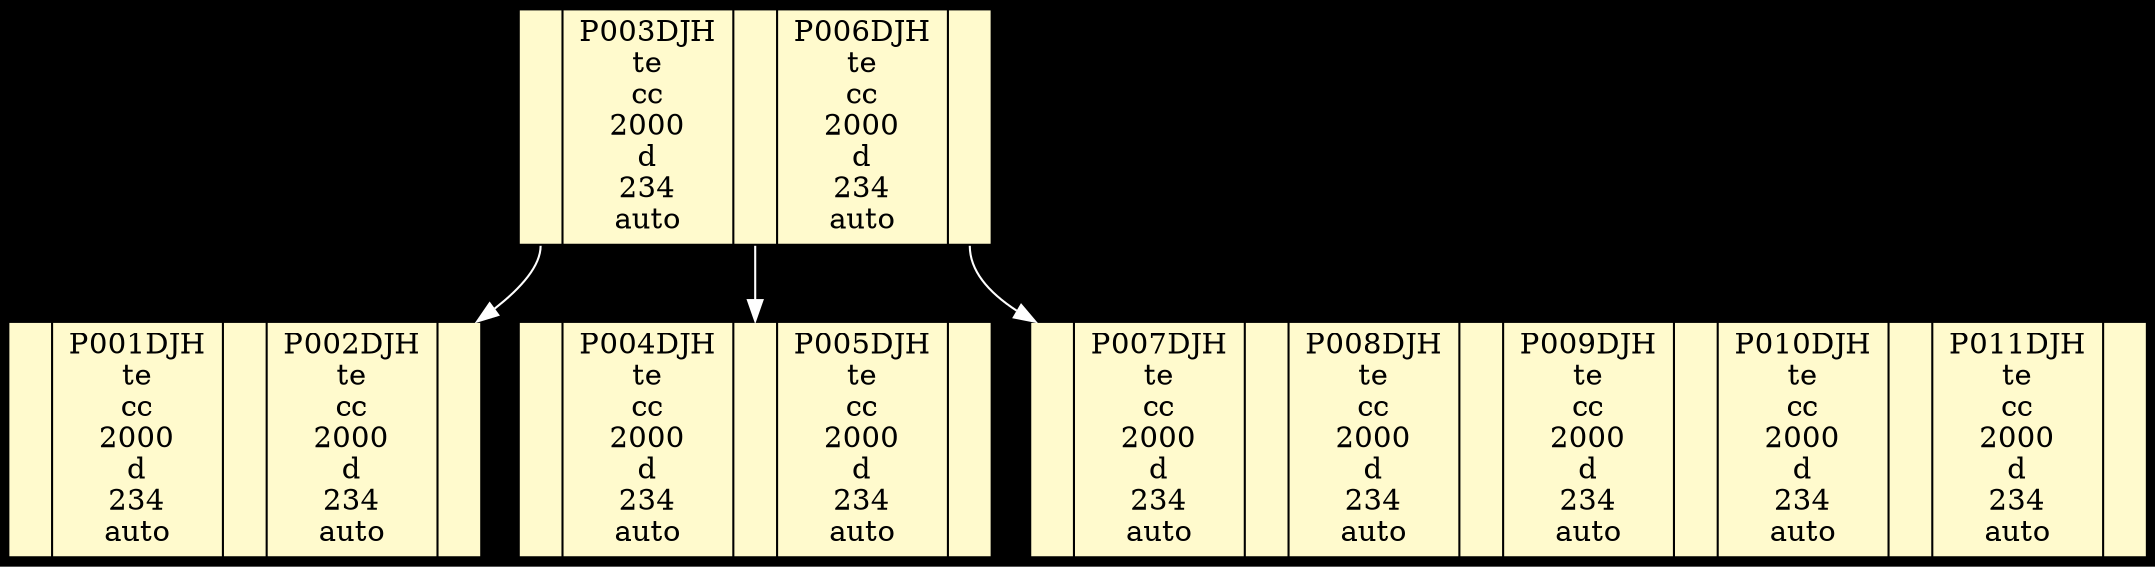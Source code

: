 digraph btree {
rankdir=TB;
graph[fontcolor=white, bgcolor=black, color=white];
node[style=filled, fillcolor=lemonchiffon1, shape=record, height=.1];
edge[color=white];
node1202085727[label="<f0> |P003DJH\nte\ncc\n2000\nd\n234\nauto|<f1> |P006DJH\nte\ncc\n2000\nd\n234\nauto|<f2>"];
	node191539855[label="<f0> |P001DJH\nte\ncc\n2000\nd\n234\nauto|<f1> |P002DJH\nte\ncc\n2000\nd\n234\nauto|<f2>"];
	node1202085727:f0-> node191539855;
node221245786[label="<f0> |P004DJH\nte\ncc\n2000\nd\n234\nauto|<f1> |P005DJH\nte\ncc\n2000\nd\n234\nauto|<f2>"];
	node1202085727:f1-> node221245786;
node651021327[label="<f0> |P007DJH\nte\ncc\n2000\nd\n234\nauto|<f1> |P008DJH\nte\ncc\n2000\nd\n234\nauto|<f2> |P009DJH\nte\ncc\n2000\nd\n234\nauto|<f3> |P010DJH\nte\ncc\n2000\nd\n234\nauto|<f4> |P011DJH\nte\ncc\n2000\nd\n234\nauto|<f5>"];
	node1202085727:f2-> node651021327;
}